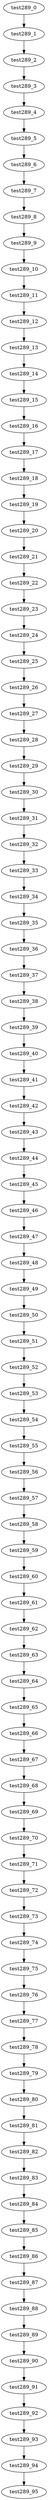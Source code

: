 digraph G {
test289_0->test289_1;
test289_1->test289_2;
test289_2->test289_3;
test289_3->test289_4;
test289_4->test289_5;
test289_5->test289_6;
test289_6->test289_7;
test289_7->test289_8;
test289_8->test289_9;
test289_9->test289_10;
test289_10->test289_11;
test289_11->test289_12;
test289_12->test289_13;
test289_13->test289_14;
test289_14->test289_15;
test289_15->test289_16;
test289_16->test289_17;
test289_17->test289_18;
test289_18->test289_19;
test289_19->test289_20;
test289_20->test289_21;
test289_21->test289_22;
test289_22->test289_23;
test289_23->test289_24;
test289_24->test289_25;
test289_25->test289_26;
test289_26->test289_27;
test289_27->test289_28;
test289_28->test289_29;
test289_29->test289_30;
test289_30->test289_31;
test289_31->test289_32;
test289_32->test289_33;
test289_33->test289_34;
test289_34->test289_35;
test289_35->test289_36;
test289_36->test289_37;
test289_37->test289_38;
test289_38->test289_39;
test289_39->test289_40;
test289_40->test289_41;
test289_41->test289_42;
test289_42->test289_43;
test289_43->test289_44;
test289_44->test289_45;
test289_45->test289_46;
test289_46->test289_47;
test289_47->test289_48;
test289_48->test289_49;
test289_49->test289_50;
test289_50->test289_51;
test289_51->test289_52;
test289_52->test289_53;
test289_53->test289_54;
test289_54->test289_55;
test289_55->test289_56;
test289_56->test289_57;
test289_57->test289_58;
test289_58->test289_59;
test289_59->test289_60;
test289_60->test289_61;
test289_61->test289_62;
test289_62->test289_63;
test289_63->test289_64;
test289_64->test289_65;
test289_65->test289_66;
test289_66->test289_67;
test289_67->test289_68;
test289_68->test289_69;
test289_69->test289_70;
test289_70->test289_71;
test289_71->test289_72;
test289_72->test289_73;
test289_73->test289_74;
test289_74->test289_75;
test289_75->test289_76;
test289_76->test289_77;
test289_77->test289_78;
test289_78->test289_79;
test289_79->test289_80;
test289_80->test289_81;
test289_81->test289_82;
test289_82->test289_83;
test289_83->test289_84;
test289_84->test289_85;
test289_85->test289_86;
test289_86->test289_87;
test289_87->test289_88;
test289_88->test289_89;
test289_89->test289_90;
test289_90->test289_91;
test289_91->test289_92;
test289_92->test289_93;
test289_93->test289_94;
test289_94->test289_95;

}
